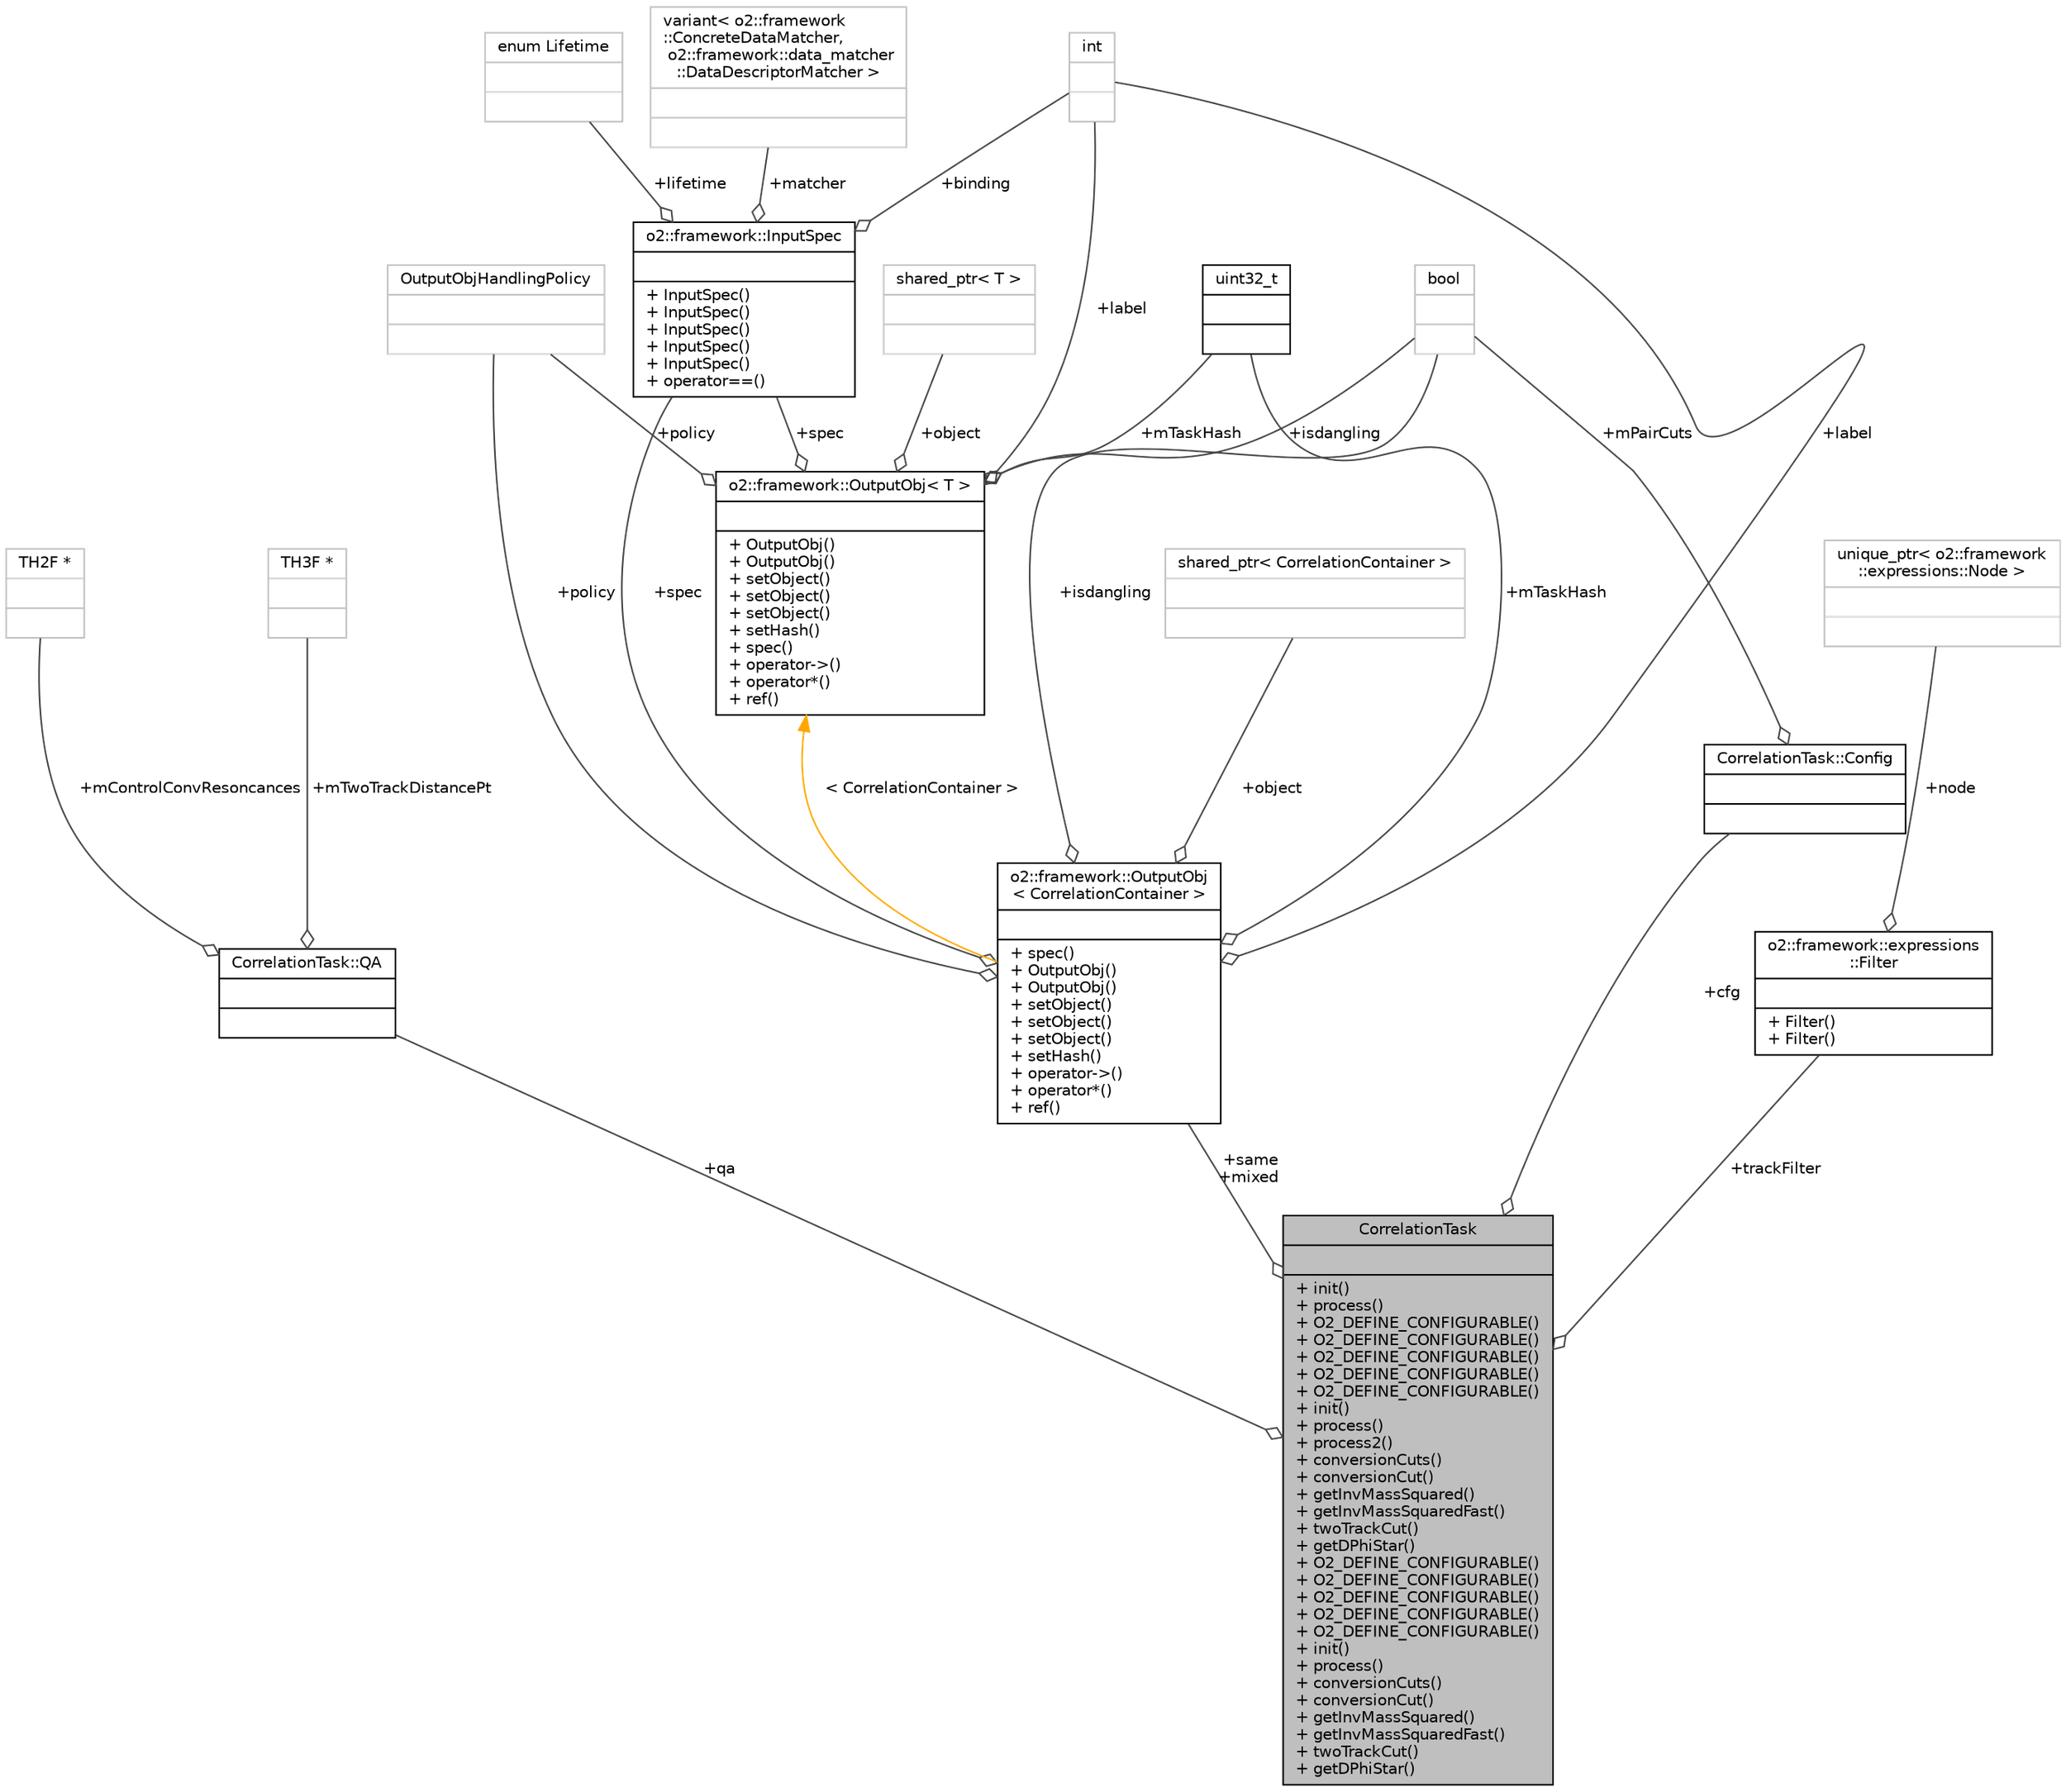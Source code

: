 digraph "CorrelationTask"
{
 // INTERACTIVE_SVG=YES
  bgcolor="transparent";
  edge [fontname="Helvetica",fontsize="10",labelfontname="Helvetica",labelfontsize="10"];
  node [fontname="Helvetica",fontsize="10",shape=record];
  Node1 [label="{CorrelationTask\n||+ init()\l+ process()\l+ O2_DEFINE_CONFIGURABLE()\l+ O2_DEFINE_CONFIGURABLE()\l+ O2_DEFINE_CONFIGURABLE()\l+ O2_DEFINE_CONFIGURABLE()\l+ O2_DEFINE_CONFIGURABLE()\l+ init()\l+ process()\l+ process2()\l+ conversionCuts()\l+ conversionCut()\l+ getInvMassSquared()\l+ getInvMassSquaredFast()\l+ twoTrackCut()\l+ getDPhiStar()\l+ O2_DEFINE_CONFIGURABLE()\l+ O2_DEFINE_CONFIGURABLE()\l+ O2_DEFINE_CONFIGURABLE()\l+ O2_DEFINE_CONFIGURABLE()\l+ O2_DEFINE_CONFIGURABLE()\l+ init()\l+ process()\l+ conversionCuts()\l+ conversionCut()\l+ getInvMassSquared()\l+ getInvMassSquaredFast()\l+ twoTrackCut()\l+ getDPhiStar()\l}",height=0.2,width=0.4,color="black", fillcolor="grey75", style="filled", fontcolor="black"];
  Node2 -> Node1 [color="grey25",fontsize="10",style="solid",label=" +qa" ,arrowhead="odiamond",fontname="Helvetica"];
  Node2 [label="{CorrelationTask::QA\n||}",height=0.2,width=0.4,color="black",URL="$db/d2d/structCorrelationTask_1_1QA.html"];
  Node3 -> Node2 [color="grey25",fontsize="10",style="solid",label=" +mTwoTrackDistancePt" ,arrowhead="odiamond",fontname="Helvetica"];
  Node3 [label="{TH3F *\n||}",height=0.2,width=0.4,color="grey75"];
  Node4 -> Node2 [color="grey25",fontsize="10",style="solid",label=" +mControlConvResoncances" ,arrowhead="odiamond",fontname="Helvetica"];
  Node4 [label="{TH2F *\n||}",height=0.2,width=0.4,color="grey75"];
  Node5 -> Node1 [color="grey25",fontsize="10",style="solid",label=" +same\n+mixed" ,arrowhead="odiamond",fontname="Helvetica"];
  Node5 [label="{o2::framework::OutputObj\l\< CorrelationContainer \>\n||+ spec()\l+ OutputObj()\l+ OutputObj()\l+ setObject()\l+ setObject()\l+ setObject()\l+ setHash()\l+ operator-\>()\l+ operator*()\l+ ref()\l}",height=0.2,width=0.4,color="black",URL="$d4/d79/structo2_1_1framework_1_1OutputObj.html"];
  Node6 -> Node5 [color="grey25",fontsize="10",style="solid",label=" +policy" ,arrowhead="odiamond",fontname="Helvetica"];
  Node6 [label="{OutputObjHandlingPolicy\n||}",height=0.2,width=0.4,color="grey75"];
  Node7 -> Node5 [color="grey25",fontsize="10",style="solid",label=" +mTaskHash" ,arrowhead="odiamond",fontname="Helvetica"];
  Node7 [label="{uint32_t\n||}",height=0.2,width=0.4,color="black",URL="$d3/d87/classuint32__t.html"];
  Node8 -> Node5 [color="grey25",fontsize="10",style="solid",label=" +object" ,arrowhead="odiamond",fontname="Helvetica"];
  Node8 [label="{shared_ptr\< CorrelationContainer \>\n||}",height=0.2,width=0.4,color="grey75"];
  Node9 -> Node5 [color="grey25",fontsize="10",style="solid",label=" +label" ,arrowhead="odiamond",fontname="Helvetica"];
  Node9 [label="{int\n||}",height=0.2,width=0.4,color="grey75"];
  Node10 -> Node5 [color="grey25",fontsize="10",style="solid",label=" +isdangling" ,arrowhead="odiamond",fontname="Helvetica"];
  Node10 [label="{bool\n||}",height=0.2,width=0.4,color="grey75"];
  Node11 -> Node5 [color="grey25",fontsize="10",style="solid",label=" +spec" ,arrowhead="odiamond",fontname="Helvetica"];
  Node11 [label="{o2::framework::InputSpec\n||+ InputSpec()\l+ InputSpec()\l+ InputSpec()\l+ InputSpec()\l+ InputSpec()\l+ operator==()\l}",height=0.2,width=0.4,color="black",URL="$da/d96/structo2_1_1framework_1_1InputSpec.html"];
  Node12 -> Node11 [color="grey25",fontsize="10",style="solid",label=" +lifetime" ,arrowhead="odiamond",fontname="Helvetica"];
  Node12 [label="{enum Lifetime\n||}",height=0.2,width=0.4,color="grey75"];
  Node13 -> Node11 [color="grey25",fontsize="10",style="solid",label=" +matcher" ,arrowhead="odiamond",fontname="Helvetica"];
  Node13 [label="{variant\< o2::framework\l::ConcreteDataMatcher,\l o2::framework::data_matcher\l::DataDescriptorMatcher \>\n||}",height=0.2,width=0.4,color="grey75"];
  Node9 -> Node11 [color="grey25",fontsize="10",style="solid",label=" +binding" ,arrowhead="odiamond",fontname="Helvetica"];
  Node14 -> Node5 [dir="back",color="orange",fontsize="10",style="solid",label=" \< CorrelationContainer \>" ,fontname="Helvetica"];
  Node14 [label="{o2::framework::OutputObj\< T \>\n||+ OutputObj()\l+ OutputObj()\l+ setObject()\l+ setObject()\l+ setObject()\l+ setHash()\l+ spec()\l+ operator-\>()\l+ operator*()\l+ ref()\l}",height=0.2,width=0.4,color="black",URL="$d4/d79/structo2_1_1framework_1_1OutputObj.html"];
  Node7 -> Node14 [color="grey25",fontsize="10",style="solid",label=" +mTaskHash" ,arrowhead="odiamond",fontname="Helvetica"];
  Node6 -> Node14 [color="grey25",fontsize="10",style="solid",label=" +policy" ,arrowhead="odiamond",fontname="Helvetica"];
  Node9 -> Node14 [color="grey25",fontsize="10",style="solid",label=" +label" ,arrowhead="odiamond",fontname="Helvetica"];
  Node15 -> Node14 [color="grey25",fontsize="10",style="solid",label=" +object" ,arrowhead="odiamond",fontname="Helvetica"];
  Node15 [label="{shared_ptr\< T \>\n||}",height=0.2,width=0.4,color="grey75"];
  Node10 -> Node14 [color="grey25",fontsize="10",style="solid",label=" +isdangling" ,arrowhead="odiamond",fontname="Helvetica"];
  Node11 -> Node14 [color="grey25",fontsize="10",style="solid",label=" +spec" ,arrowhead="odiamond",fontname="Helvetica"];
  Node16 -> Node1 [color="grey25",fontsize="10",style="solid",label=" +cfg" ,arrowhead="odiamond",fontname="Helvetica"];
  Node16 [label="{CorrelationTask::Config\n||}",height=0.2,width=0.4,color="black",URL="$de/dca/structCorrelationTask_1_1Config.html"];
  Node10 -> Node16 [color="grey25",fontsize="10",style="solid",label=" +mPairCuts" ,arrowhead="odiamond",fontname="Helvetica"];
  Node17 -> Node1 [color="grey25",fontsize="10",style="solid",label=" +trackFilter" ,arrowhead="odiamond",fontname="Helvetica"];
  Node17 [label="{o2::framework::expressions\l::Filter\n||+ Filter()\l+ Filter()\l}",height=0.2,width=0.4,color="black",URL="$d1/d9a/structo2_1_1framework_1_1expressions_1_1Filter.html",tooltip="A struct, containing the root of the expression tree. "];
  Node18 -> Node17 [color="grey25",fontsize="10",style="solid",label=" +node" ,arrowhead="odiamond",fontname="Helvetica"];
  Node18 [label="{unique_ptr\< o2::framework\l::expressions::Node \>\n||}",height=0.2,width=0.4,color="grey75"];
}
